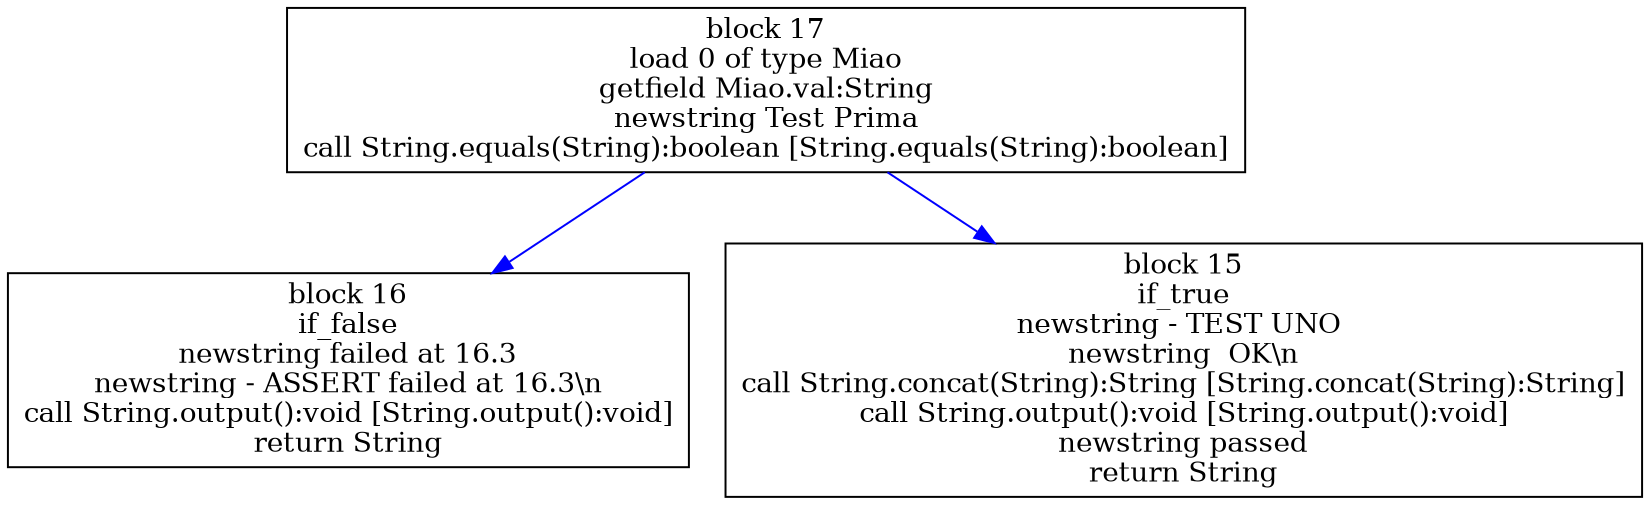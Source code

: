 digraph "Miao.prima=test" {
size = "11,7.5";
codeblock_17 [ shape = box, label = "block 17\nload 0 of type Miao\ngetfield Miao.val:String\nnewstring Test Prima\ncall String.equals(String):boolean [String.equals(String):boolean]"];
codeblock_16 [ shape = box, label = "block 16\nif_false\nnewstring failed at 16.3\nnewstring - ASSERT failed at 16.3\\n\ncall String.output():void [String.output():void]\nreturn String"];
codeblock_17->codeblock_16 [color = blue label = "" fontsize = 8]
codeblock_15 [ shape = box, label = "block 15\nif_true\nnewstring - TEST UNO \nnewstring  OK\\n\ncall String.concat(String):String [String.concat(String):String]\ncall String.output():void [String.output():void]\nnewstring passed\nreturn String"];
codeblock_17->codeblock_15 [color = blue label = "" fontsize = 8]
}